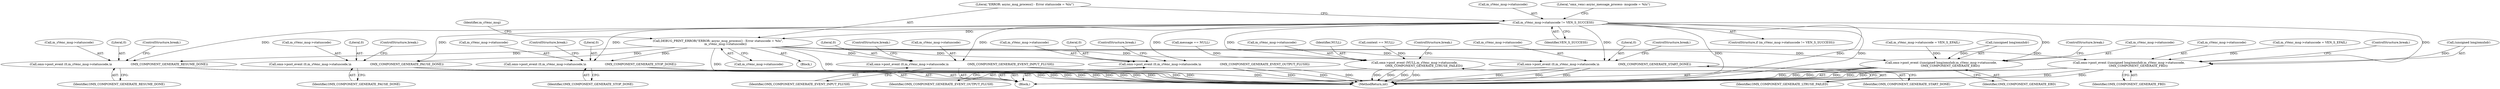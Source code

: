 digraph "0_Android_7558d03e6498e970b761aa44fff6b2c659202d95_3@pointer" {
"1000146" [label="(Call,m_sVenc_msg->statuscode != VEN_S_SUCCESS)"];
"1000152" [label="(Call,DEBUG_PRINT_ERROR(\"ERROR: async_msg_process() - Error statuscode = %lu\",\n                m_sVenc_msg->statuscode))"];
"1000178" [label="(Call,omx->post_event (0,m_sVenc_msg->statuscode,\\n                    OMX_COMPONENT_GENERATE_START_DONE))"];
"1000186" [label="(Call,omx->post_event (0,m_sVenc_msg->statuscode,\\n                    OMX_COMPONENT_GENERATE_STOP_DONE))"];
"1000194" [label="(Call,omx->post_event (0,m_sVenc_msg->statuscode,\\n                    OMX_COMPONENT_GENERATE_RESUME_DONE))"];
"1000202" [label="(Call,omx->post_event (0,m_sVenc_msg->statuscode,\\n                    OMX_COMPONENT_GENERATE_PAUSE_DONE))"];
"1000210" [label="(Call,omx->post_event (0,m_sVenc_msg->statuscode,\\n                    OMX_COMPONENT_GENERATE_EVENT_INPUT_FLUSH))"];
"1000218" [label="(Call,omx->post_event (0,m_sVenc_msg->statuscode,\\n                    OMX_COMPONENT_GENERATE_EVENT_OUTPUT_FLUSH))"];
"1000278" [label="(Call,omx->post_event ((unsigned long)omxhdr,m_sVenc_msg->statuscode,\n                    OMX_COMPONENT_GENERATE_EBD))"];
"1000415" [label="(Call,omx->post_event ((unsigned long)omxhdr,m_sVenc_msg->statuscode,\n                    OMX_COMPONENT_GENERATE_FBD))"];
"1000429" [label="(Call,omx->post_event (NULL,m_sVenc_msg->statuscode,\n                    OMX_COMPONENT_GENERATE_LTRUSE_FAILED))"];
"1000224" [label="(ControlStructure,break;)"];
"1000204" [label="(Call,m_sVenc_msg->statuscode)"];
"1000194" [label="(Call,omx->post_event (0,m_sVenc_msg->statuscode,\\n                    OMX_COMPONENT_GENERATE_RESUME_DONE))"];
"1000192" [label="(ControlStructure,break;)"];
"1000279" [label="(Call,(unsigned long)omxhdr)"];
"1000285" [label="(Identifier,OMX_COMPONENT_GENERATE_EBD)"];
"1000220" [label="(Call,m_sVenc_msg->statuscode)"];
"1000168" [label="(Literal,\"omx_venc::async_message_process- msgcode = %lu\")"];
"1000150" [label="(Identifier,VEN_S_SUCCESS)"];
"1000218" [label="(Call,omx->post_event (0,m_sVenc_msg->statuscode,\\n                    OMX_COMPONENT_GENERATE_EVENT_OUTPUT_FLUSH))"];
"1000200" [label="(ControlStructure,break;)"];
"1000186" [label="(Call,omx->post_event (0,m_sVenc_msg->statuscode,\\n                    OMX_COMPONENT_GENERATE_STOP_DONE))"];
"1000184" [label="(ControlStructure,break;)"];
"1000210" [label="(Call,omx->post_event (0,m_sVenc_msg->statuscode,\\n                    OMX_COMPONENT_GENERATE_EVENT_INPUT_FLUSH))"];
"1000123" [label="(Call,context == NULL)"];
"1000416" [label="(Call,(unsigned long)omxhdr)"];
"1000195" [label="(Literal,0)"];
"1000203" [label="(Literal,0)"];
"1000286" [label="(ControlStructure,break;)"];
"1000435" [label="(ControlStructure,break;)"];
"1000152" [label="(Call,DEBUG_PRINT_ERROR(\"ERROR: async_msg_process() - Error statuscode = %lu\",\n                m_sVenc_msg->statuscode))"];
"1000212" [label="(Call,m_sVenc_msg->statuscode)"];
"1000429" [label="(Call,omx->post_event (NULL,m_sVenc_msg->statuscode,\n                    OMX_COMPONENT_GENERATE_LTRUSE_FAILED))"];
"1000191" [label="(Identifier,OMX_COMPONENT_GENERATE_STOP_DONE)"];
"1000187" [label="(Literal,0)"];
"1000219" [label="(Literal,0)"];
"1000145" [label="(ControlStructure,if (m_sVenc_msg->statuscode != VEN_S_SUCCESS))"];
"1000211" [label="(Literal,0)"];
"1000415" [label="(Call,omx->post_event ((unsigned long)omxhdr,m_sVenc_msg->statuscode,\n                    OMX_COMPONENT_GENERATE_FBD))"];
"1000183" [label="(Identifier,OMX_COMPONENT_GENERATE_START_DONE)"];
"1000178" [label="(Call,omx->post_event (0,m_sVenc_msg->statuscode,\\n                    OMX_COMPONENT_GENERATE_START_DONE))"];
"1000419" [label="(Call,m_sVenc_msg->statuscode)"];
"1000410" [label="(Call,m_sVenc_msg->statuscode = VEN_S_EFAIL)"];
"1000126" [label="(Call,message == NULL)"];
"1000199" [label="(Identifier,OMX_COMPONENT_GENERATE_RESUME_DONE)"];
"1000176" [label="(Block,)"];
"1000431" [label="(Call,m_sVenc_msg->statuscode)"];
"1000146" [label="(Call,m_sVenc_msg->statuscode != VEN_S_SUCCESS)"];
"1000215" [label="(Identifier,OMX_COMPONENT_GENERATE_EVENT_INPUT_FLUSH)"];
"1000282" [label="(Call,m_sVenc_msg->statuscode)"];
"1000196" [label="(Call,m_sVenc_msg->statuscode)"];
"1000180" [label="(Call,m_sVenc_msg->statuscode)"];
"1000271" [label="(Call,m_sVenc_msg->statuscode = VEN_S_EFAIL)"];
"1000153" [label="(Literal,\"ERROR: async_msg_process() - Error statuscode = %lu\")"];
"1000223" [label="(Identifier,OMX_COMPONENT_GENERATE_EVENT_OUTPUT_FLUSH)"];
"1000445" [label="(MethodReturn,int)"];
"1000430" [label="(Identifier,NULL)"];
"1000154" [label="(Call,m_sVenc_msg->statuscode)"];
"1000434" [label="(Identifier,OMX_COMPONENT_GENERATE_LTRUSE_FAILED)"];
"1000422" [label="(Identifier,OMX_COMPONENT_GENERATE_FBD)"];
"1000188" [label="(Call,m_sVenc_msg->statuscode)"];
"1000208" [label="(ControlStructure,break;)"];
"1000278" [label="(Call,omx->post_event ((unsigned long)omxhdr,m_sVenc_msg->statuscode,\n                    OMX_COMPONENT_GENERATE_EBD))"];
"1000147" [label="(Call,m_sVenc_msg->statuscode)"];
"1000160" [label="(Identifier,m_sVenc_msg)"];
"1000179" [label="(Literal,0)"];
"1000202" [label="(Call,omx->post_event (0,m_sVenc_msg->statuscode,\\n                    OMX_COMPONENT_GENERATE_PAUSE_DONE))"];
"1000216" [label="(ControlStructure,break;)"];
"1000151" [label="(Block,)"];
"1000207" [label="(Identifier,OMX_COMPONENT_GENERATE_PAUSE_DONE)"];
"1000423" [label="(ControlStructure,break;)"];
"1000146" -> "1000145"  [label="AST: "];
"1000146" -> "1000150"  [label="CFG: "];
"1000147" -> "1000146"  [label="AST: "];
"1000150" -> "1000146"  [label="AST: "];
"1000153" -> "1000146"  [label="CFG: "];
"1000168" -> "1000146"  [label="CFG: "];
"1000146" -> "1000445"  [label="DDG: "];
"1000146" -> "1000445"  [label="DDG: "];
"1000146" -> "1000445"  [label="DDG: "];
"1000146" -> "1000152"  [label="DDG: "];
"1000146" -> "1000178"  [label="DDG: "];
"1000146" -> "1000186"  [label="DDG: "];
"1000146" -> "1000194"  [label="DDG: "];
"1000146" -> "1000202"  [label="DDG: "];
"1000146" -> "1000210"  [label="DDG: "];
"1000146" -> "1000218"  [label="DDG: "];
"1000146" -> "1000278"  [label="DDG: "];
"1000146" -> "1000415"  [label="DDG: "];
"1000146" -> "1000429"  [label="DDG: "];
"1000152" -> "1000151"  [label="AST: "];
"1000152" -> "1000154"  [label="CFG: "];
"1000153" -> "1000152"  [label="AST: "];
"1000154" -> "1000152"  [label="AST: "];
"1000160" -> "1000152"  [label="CFG: "];
"1000152" -> "1000445"  [label="DDG: "];
"1000152" -> "1000445"  [label="DDG: "];
"1000152" -> "1000178"  [label="DDG: "];
"1000152" -> "1000186"  [label="DDG: "];
"1000152" -> "1000194"  [label="DDG: "];
"1000152" -> "1000202"  [label="DDG: "];
"1000152" -> "1000210"  [label="DDG: "];
"1000152" -> "1000218"  [label="DDG: "];
"1000152" -> "1000278"  [label="DDG: "];
"1000152" -> "1000415"  [label="DDG: "];
"1000152" -> "1000429"  [label="DDG: "];
"1000178" -> "1000176"  [label="AST: "];
"1000178" -> "1000183"  [label="CFG: "];
"1000179" -> "1000178"  [label="AST: "];
"1000180" -> "1000178"  [label="AST: "];
"1000183" -> "1000178"  [label="AST: "];
"1000184" -> "1000178"  [label="CFG: "];
"1000178" -> "1000445"  [label="DDG: "];
"1000178" -> "1000445"  [label="DDG: "];
"1000178" -> "1000445"  [label="DDG: "];
"1000186" -> "1000176"  [label="AST: "];
"1000186" -> "1000191"  [label="CFG: "];
"1000187" -> "1000186"  [label="AST: "];
"1000188" -> "1000186"  [label="AST: "];
"1000191" -> "1000186"  [label="AST: "];
"1000192" -> "1000186"  [label="CFG: "];
"1000186" -> "1000445"  [label="DDG: "];
"1000186" -> "1000445"  [label="DDG: "];
"1000186" -> "1000445"  [label="DDG: "];
"1000194" -> "1000176"  [label="AST: "];
"1000194" -> "1000199"  [label="CFG: "];
"1000195" -> "1000194"  [label="AST: "];
"1000196" -> "1000194"  [label="AST: "];
"1000199" -> "1000194"  [label="AST: "];
"1000200" -> "1000194"  [label="CFG: "];
"1000194" -> "1000445"  [label="DDG: "];
"1000194" -> "1000445"  [label="DDG: "];
"1000194" -> "1000445"  [label="DDG: "];
"1000202" -> "1000176"  [label="AST: "];
"1000202" -> "1000207"  [label="CFG: "];
"1000203" -> "1000202"  [label="AST: "];
"1000204" -> "1000202"  [label="AST: "];
"1000207" -> "1000202"  [label="AST: "];
"1000208" -> "1000202"  [label="CFG: "];
"1000202" -> "1000445"  [label="DDG: "];
"1000202" -> "1000445"  [label="DDG: "];
"1000202" -> "1000445"  [label="DDG: "];
"1000210" -> "1000176"  [label="AST: "];
"1000210" -> "1000215"  [label="CFG: "];
"1000211" -> "1000210"  [label="AST: "];
"1000212" -> "1000210"  [label="AST: "];
"1000215" -> "1000210"  [label="AST: "];
"1000216" -> "1000210"  [label="CFG: "];
"1000210" -> "1000445"  [label="DDG: "];
"1000210" -> "1000445"  [label="DDG: "];
"1000210" -> "1000445"  [label="DDG: "];
"1000218" -> "1000176"  [label="AST: "];
"1000218" -> "1000223"  [label="CFG: "];
"1000219" -> "1000218"  [label="AST: "];
"1000220" -> "1000218"  [label="AST: "];
"1000223" -> "1000218"  [label="AST: "];
"1000224" -> "1000218"  [label="CFG: "];
"1000218" -> "1000445"  [label="DDG: "];
"1000218" -> "1000445"  [label="DDG: "];
"1000218" -> "1000445"  [label="DDG: "];
"1000278" -> "1000176"  [label="AST: "];
"1000278" -> "1000285"  [label="CFG: "];
"1000279" -> "1000278"  [label="AST: "];
"1000282" -> "1000278"  [label="AST: "];
"1000285" -> "1000278"  [label="AST: "];
"1000286" -> "1000278"  [label="CFG: "];
"1000278" -> "1000445"  [label="DDG: "];
"1000278" -> "1000445"  [label="DDG: "];
"1000278" -> "1000445"  [label="DDG: "];
"1000278" -> "1000445"  [label="DDG: "];
"1000279" -> "1000278"  [label="DDG: "];
"1000271" -> "1000278"  [label="DDG: "];
"1000415" -> "1000176"  [label="AST: "];
"1000415" -> "1000422"  [label="CFG: "];
"1000416" -> "1000415"  [label="AST: "];
"1000419" -> "1000415"  [label="AST: "];
"1000422" -> "1000415"  [label="AST: "];
"1000423" -> "1000415"  [label="CFG: "];
"1000415" -> "1000445"  [label="DDG: "];
"1000415" -> "1000445"  [label="DDG: "];
"1000415" -> "1000445"  [label="DDG: "];
"1000415" -> "1000445"  [label="DDG: "];
"1000416" -> "1000415"  [label="DDG: "];
"1000410" -> "1000415"  [label="DDG: "];
"1000429" -> "1000176"  [label="AST: "];
"1000429" -> "1000434"  [label="CFG: "];
"1000430" -> "1000429"  [label="AST: "];
"1000431" -> "1000429"  [label="AST: "];
"1000434" -> "1000429"  [label="AST: "];
"1000435" -> "1000429"  [label="CFG: "];
"1000429" -> "1000445"  [label="DDG: "];
"1000429" -> "1000445"  [label="DDG: "];
"1000429" -> "1000445"  [label="DDG: "];
"1000429" -> "1000445"  [label="DDG: "];
"1000123" -> "1000429"  [label="DDG: "];
"1000126" -> "1000429"  [label="DDG: "];
}
